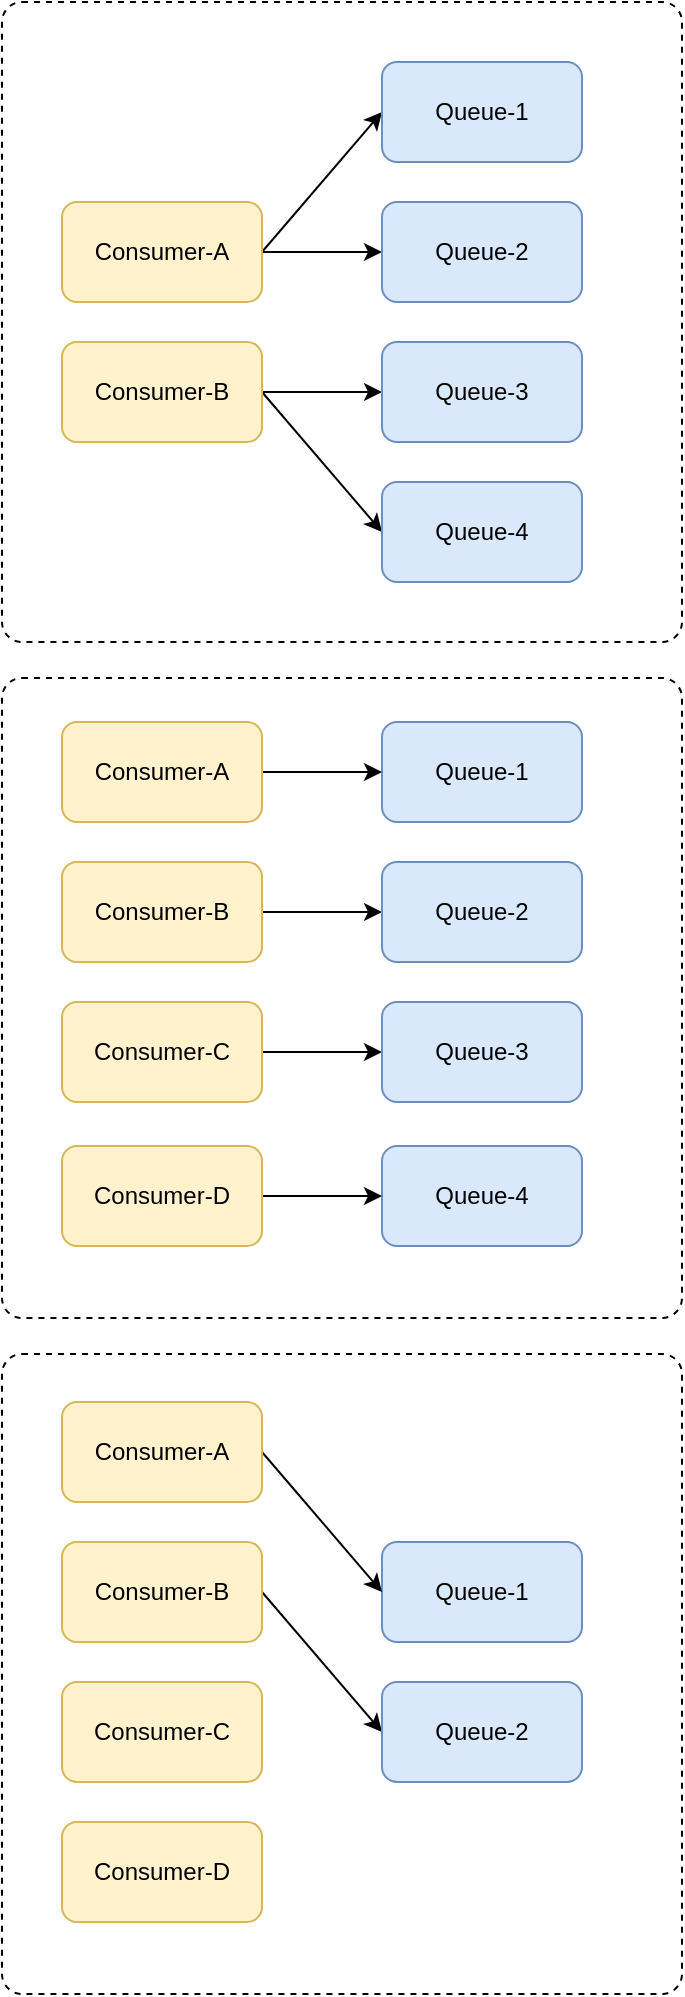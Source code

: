 <mxfile version="15.8.4" type="device"><diagram id="u5XINx6ci5OkvnadP3Fz" name="Page-1"><mxGraphModel dx="946" dy="536" grid="1" gridSize="10" guides="1" tooltips="1" connect="1" arrows="1" fold="1" page="1" pageScale="1" pageWidth="827" pageHeight="1169" math="0" shadow="0"><root><mxCell id="0"/><mxCell id="1" parent="0"/><mxCell id="j7bVUgXasPEVFZrsN4yo-1" value="" style="html=1;align=center;verticalAlign=top;rounded=1;absoluteArcSize=1;arcSize=20;dashed=1;" vertex="1" parent="1"><mxGeometry x="130" y="756" width="340" height="320" as="geometry"/></mxCell><mxCell id="j7bVUgXasPEVFZrsN4yo-2" value="" style="html=1;align=center;verticalAlign=top;rounded=1;absoluteArcSize=1;arcSize=20;dashed=1;" vertex="1" parent="1"><mxGeometry x="130" y="418" width="340" height="320" as="geometry"/></mxCell><mxCell id="j7bVUgXasPEVFZrsN4yo-3" value="" style="html=1;align=center;verticalAlign=top;rounded=1;absoluteArcSize=1;arcSize=20;dashed=1;" vertex="1" parent="1"><mxGeometry x="130" y="80" width="340" height="320" as="geometry"/></mxCell><mxCell id="j7bVUgXasPEVFZrsN4yo-24" style="rounded=0;orthogonalLoop=1;jettySize=auto;html=1;exitX=1;exitY=0.5;exitDx=0;exitDy=0;entryX=0;entryY=0.5;entryDx=0;entryDy=0;" edge="1" parent="1" source="j7bVUgXasPEVFZrsN4yo-4" target="j7bVUgXasPEVFZrsN4yo-6"><mxGeometry relative="1" as="geometry"/></mxCell><mxCell id="j7bVUgXasPEVFZrsN4yo-25" style="edgeStyle=none;rounded=0;orthogonalLoop=1;jettySize=auto;html=1;exitX=1;exitY=0.5;exitDx=0;exitDy=0;entryX=0;entryY=0.5;entryDx=0;entryDy=0;" edge="1" parent="1" source="j7bVUgXasPEVFZrsN4yo-4" target="j7bVUgXasPEVFZrsN4yo-7"><mxGeometry relative="1" as="geometry"/></mxCell><mxCell id="j7bVUgXasPEVFZrsN4yo-4" value="Consumer-A" style="rounded=1;whiteSpace=wrap;html=1;fillColor=#fff2cc;strokeColor=#d6b656;" vertex="1" parent="1"><mxGeometry x="160" y="180" width="100" height="50" as="geometry"/></mxCell><mxCell id="j7bVUgXasPEVFZrsN4yo-26" style="edgeStyle=none;rounded=0;orthogonalLoop=1;jettySize=auto;html=1;exitX=1;exitY=0.5;exitDx=0;exitDy=0;entryX=0;entryY=0.5;entryDx=0;entryDy=0;" edge="1" parent="1" source="j7bVUgXasPEVFZrsN4yo-5" target="j7bVUgXasPEVFZrsN4yo-8"><mxGeometry relative="1" as="geometry"/></mxCell><mxCell id="j7bVUgXasPEVFZrsN4yo-27" style="edgeStyle=none;rounded=0;orthogonalLoop=1;jettySize=auto;html=1;exitX=1;exitY=0.5;exitDx=0;exitDy=0;entryX=0;entryY=0.5;entryDx=0;entryDy=0;" edge="1" parent="1" source="j7bVUgXasPEVFZrsN4yo-5" target="j7bVUgXasPEVFZrsN4yo-9"><mxGeometry relative="1" as="geometry"/></mxCell><mxCell id="j7bVUgXasPEVFZrsN4yo-5" value="Consumer-B" style="rounded=1;whiteSpace=wrap;html=1;fillColor=#fff2cc;strokeColor=#d6b656;" vertex="1" parent="1"><mxGeometry x="160" y="250" width="100" height="50" as="geometry"/></mxCell><mxCell id="j7bVUgXasPEVFZrsN4yo-6" value="Queue-1" style="rounded=1;whiteSpace=wrap;html=1;fillColor=#dae8fc;strokeColor=#6c8ebf;" vertex="1" parent="1"><mxGeometry x="320" y="110" width="100" height="50" as="geometry"/></mxCell><mxCell id="j7bVUgXasPEVFZrsN4yo-7" value="Queue-2" style="rounded=1;whiteSpace=wrap;html=1;fillColor=#dae8fc;strokeColor=#6c8ebf;" vertex="1" parent="1"><mxGeometry x="320" y="180" width="100" height="50" as="geometry"/></mxCell><mxCell id="j7bVUgXasPEVFZrsN4yo-8" value="Queue-3" style="rounded=1;whiteSpace=wrap;html=1;fillColor=#dae8fc;strokeColor=#6c8ebf;" vertex="1" parent="1"><mxGeometry x="320" y="250" width="100" height="50" as="geometry"/></mxCell><mxCell id="j7bVUgXasPEVFZrsN4yo-9" value="Queue-4" style="rounded=1;whiteSpace=wrap;html=1;fillColor=#dae8fc;strokeColor=#6c8ebf;" vertex="1" parent="1"><mxGeometry x="320" y="320" width="100" height="50" as="geometry"/></mxCell><mxCell id="j7bVUgXasPEVFZrsN4yo-29" style="edgeStyle=none;rounded=0;orthogonalLoop=1;jettySize=auto;html=1;exitX=1;exitY=0.5;exitDx=0;exitDy=0;entryX=0;entryY=0.5;entryDx=0;entryDy=0;" edge="1" parent="1" source="j7bVUgXasPEVFZrsN4yo-10" target="j7bVUgXasPEVFZrsN4yo-13"><mxGeometry relative="1" as="geometry"/></mxCell><mxCell id="j7bVUgXasPEVFZrsN4yo-10" value="Consumer-B" style="rounded=1;whiteSpace=wrap;html=1;fillColor=#fff2cc;strokeColor=#d6b656;" vertex="1" parent="1"><mxGeometry x="160" y="510" width="100" height="50" as="geometry"/></mxCell><mxCell id="j7bVUgXasPEVFZrsN4yo-30" style="edgeStyle=none;rounded=0;orthogonalLoop=1;jettySize=auto;html=1;exitX=1;exitY=0.5;exitDx=0;exitDy=0;entryX=0;entryY=0.5;entryDx=0;entryDy=0;" edge="1" parent="1" source="j7bVUgXasPEVFZrsN4yo-11" target="j7bVUgXasPEVFZrsN4yo-14"><mxGeometry relative="1" as="geometry"/></mxCell><mxCell id="j7bVUgXasPEVFZrsN4yo-11" value="Consumer-C" style="rounded=1;whiteSpace=wrap;html=1;fillColor=#fff2cc;strokeColor=#d6b656;" vertex="1" parent="1"><mxGeometry x="160" y="580" width="100" height="50" as="geometry"/></mxCell><mxCell id="j7bVUgXasPEVFZrsN4yo-12" value="Queue-1" style="rounded=1;whiteSpace=wrap;html=1;fillColor=#dae8fc;strokeColor=#6c8ebf;" vertex="1" parent="1"><mxGeometry x="320" y="440" width="100" height="50" as="geometry"/></mxCell><mxCell id="j7bVUgXasPEVFZrsN4yo-13" value="Queue-2" style="rounded=1;whiteSpace=wrap;html=1;fillColor=#dae8fc;strokeColor=#6c8ebf;" vertex="1" parent="1"><mxGeometry x="320" y="510" width="100" height="50" as="geometry"/></mxCell><mxCell id="j7bVUgXasPEVFZrsN4yo-14" value="Queue-3" style="rounded=1;whiteSpace=wrap;html=1;fillColor=#dae8fc;strokeColor=#6c8ebf;" vertex="1" parent="1"><mxGeometry x="320" y="580" width="100" height="50" as="geometry"/></mxCell><mxCell id="j7bVUgXasPEVFZrsN4yo-15" value="Queue-4" style="rounded=1;whiteSpace=wrap;html=1;fillColor=#dae8fc;strokeColor=#6c8ebf;" vertex="1" parent="1"><mxGeometry x="320" y="652" width="100" height="50" as="geometry"/></mxCell><mxCell id="j7bVUgXasPEVFZrsN4yo-33" style="edgeStyle=none;rounded=0;orthogonalLoop=1;jettySize=auto;html=1;exitX=1;exitY=0.5;exitDx=0;exitDy=0;entryX=0;entryY=0.5;entryDx=0;entryDy=0;" edge="1" parent="1" source="j7bVUgXasPEVFZrsN4yo-16" target="j7bVUgXasPEVFZrsN4yo-19"><mxGeometry relative="1" as="geometry"/></mxCell><mxCell id="j7bVUgXasPEVFZrsN4yo-16" value="Consumer-B" style="rounded=1;whiteSpace=wrap;html=1;fillColor=#fff2cc;strokeColor=#d6b656;" vertex="1" parent="1"><mxGeometry x="160" y="850" width="100" height="50" as="geometry"/></mxCell><mxCell id="j7bVUgXasPEVFZrsN4yo-17" value="Consumer-C" style="rounded=1;whiteSpace=wrap;html=1;fillColor=#fff2cc;strokeColor=#d6b656;" vertex="1" parent="1"><mxGeometry x="160" y="920" width="100" height="50" as="geometry"/></mxCell><mxCell id="j7bVUgXasPEVFZrsN4yo-18" value="Queue-1" style="rounded=1;whiteSpace=wrap;html=1;fillColor=#dae8fc;strokeColor=#6c8ebf;" vertex="1" parent="1"><mxGeometry x="320" y="850" width="100" height="50" as="geometry"/></mxCell><mxCell id="j7bVUgXasPEVFZrsN4yo-19" value="Queue-2" style="rounded=1;whiteSpace=wrap;html=1;fillColor=#dae8fc;strokeColor=#6c8ebf;" vertex="1" parent="1"><mxGeometry x="320" y="920" width="100" height="50" as="geometry"/></mxCell><mxCell id="j7bVUgXasPEVFZrsN4yo-32" style="edgeStyle=none;rounded=0;orthogonalLoop=1;jettySize=auto;html=1;exitX=1;exitY=0.5;exitDx=0;exitDy=0;entryX=0;entryY=0.5;entryDx=0;entryDy=0;" edge="1" parent="1" source="j7bVUgXasPEVFZrsN4yo-20" target="j7bVUgXasPEVFZrsN4yo-18"><mxGeometry relative="1" as="geometry"/></mxCell><mxCell id="j7bVUgXasPEVFZrsN4yo-20" value="Consumer-A" style="rounded=1;whiteSpace=wrap;html=1;fillColor=#fff2cc;strokeColor=#d6b656;" vertex="1" parent="1"><mxGeometry x="160" y="780" width="100" height="50" as="geometry"/></mxCell><mxCell id="j7bVUgXasPEVFZrsN4yo-21" value="Consumer-D" style="rounded=1;whiteSpace=wrap;html=1;fillColor=#fff2cc;strokeColor=#d6b656;" vertex="1" parent="1"><mxGeometry x="160" y="990" width="100" height="50" as="geometry"/></mxCell><mxCell id="j7bVUgXasPEVFZrsN4yo-28" style="edgeStyle=none;rounded=0;orthogonalLoop=1;jettySize=auto;html=1;exitX=1;exitY=0.5;exitDx=0;exitDy=0;entryX=0;entryY=0.5;entryDx=0;entryDy=0;" edge="1" parent="1" source="j7bVUgXasPEVFZrsN4yo-22" target="j7bVUgXasPEVFZrsN4yo-12"><mxGeometry relative="1" as="geometry"/></mxCell><mxCell id="j7bVUgXasPEVFZrsN4yo-22" value="Consumer-A" style="rounded=1;whiteSpace=wrap;html=1;fillColor=#fff2cc;strokeColor=#d6b656;" vertex="1" parent="1"><mxGeometry x="160" y="440" width="100" height="50" as="geometry"/></mxCell><mxCell id="j7bVUgXasPEVFZrsN4yo-31" style="edgeStyle=none;rounded=0;orthogonalLoop=1;jettySize=auto;html=1;exitX=1;exitY=0.5;exitDx=0;exitDy=0;entryX=0;entryY=0.5;entryDx=0;entryDy=0;" edge="1" parent="1" source="j7bVUgXasPEVFZrsN4yo-23" target="j7bVUgXasPEVFZrsN4yo-15"><mxGeometry relative="1" as="geometry"/></mxCell><mxCell id="j7bVUgXasPEVFZrsN4yo-23" value="Consumer-D" style="rounded=1;whiteSpace=wrap;html=1;fillColor=#fff2cc;strokeColor=#d6b656;" vertex="1" parent="1"><mxGeometry x="160" y="652" width="100" height="50" as="geometry"/></mxCell></root></mxGraphModel></diagram></mxfile>